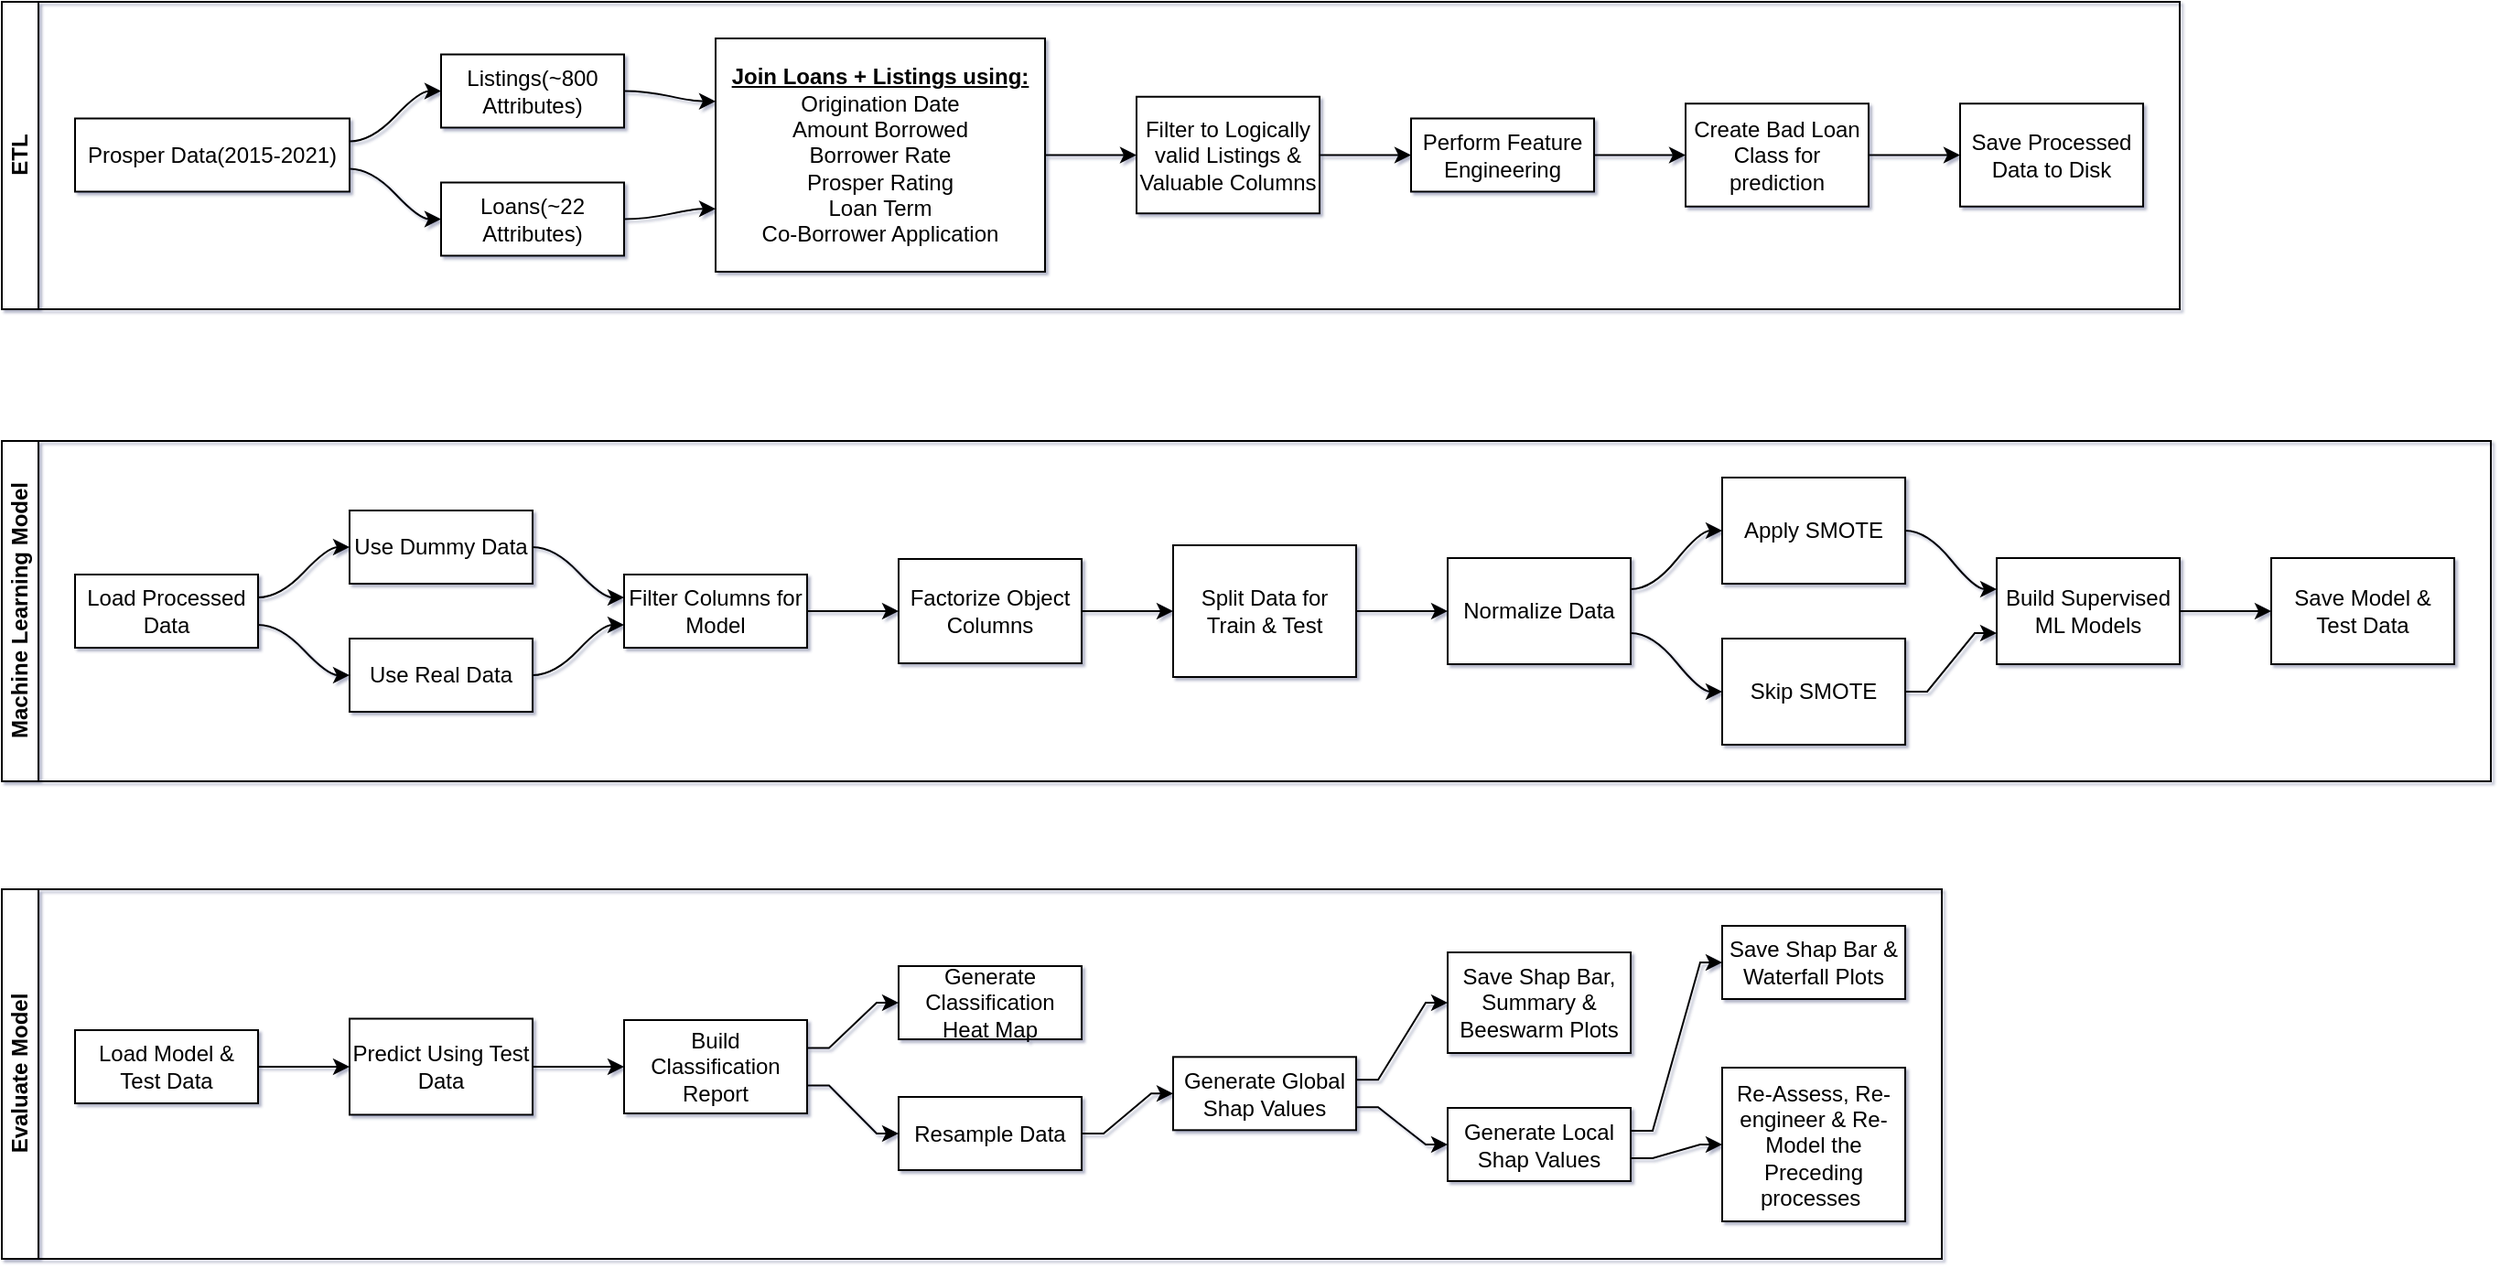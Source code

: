 <mxfile version="17.4.6" type="device"><diagram id="BE6PiqXSEyR3uieJ4xB5" name="Page-1"><mxGraphModel dx="3034" dy="1114" grid="0" gridSize="10" guides="1" tooltips="1" connect="1" arrows="1" fold="1" page="1" pageScale="1" pageWidth="850" pageHeight="1100" background="none" math="0" shadow="1"><root><mxCell id="0"/><mxCell id="1" parent="0"/><mxCell id="EsGj9fNPEKVh0z6Birj9-7" value="ETL" style="swimlane;html=1;startSize=20;horizontal=0;childLayout=flowLayout;flowOrientation=west;resizable=0;interRankCellSpacing=50;containerType=tree;" vertex="1" parent="1"><mxGeometry x="-850" width="1190" height="168" as="geometry"/></mxCell><mxCell id="EsGj9fNPEKVh0z6Birj9-8" value="Prosper Data(2015-2021)" style="whiteSpace=wrap;html=1;" vertex="1" parent="EsGj9fNPEKVh0z6Birj9-7"><mxGeometry x="40" y="63.75" width="150" height="40" as="geometry"/></mxCell><mxCell id="EsGj9fNPEKVh0z6Birj9-9" value="Listings(~800 Attributes)" style="whiteSpace=wrap;html=1;" vertex="1" parent="EsGj9fNPEKVh0z6Birj9-7"><mxGeometry x="240" y="28.75" width="100" height="40" as="geometry"/></mxCell><mxCell id="EsGj9fNPEKVh0z6Birj9-10" value="" style="html=1;curved=1;rounded=0;noEdgeStyle=1;orthogonal=1;" edge="1" parent="EsGj9fNPEKVh0z6Birj9-7" source="EsGj9fNPEKVh0z6Birj9-8" target="EsGj9fNPEKVh0z6Birj9-9"><mxGeometry relative="1" as="geometry"><Array as="points"><mxPoint x="202" y="76.25"/><mxPoint x="228" y="48.75"/></Array></mxGeometry></mxCell><mxCell id="EsGj9fNPEKVh0z6Birj9-11" value="Loans(~22 Attributes)" style="whiteSpace=wrap;html=1;" vertex="1" parent="EsGj9fNPEKVh0z6Birj9-7"><mxGeometry x="240" y="98.75" width="100" height="40" as="geometry"/></mxCell><mxCell id="EsGj9fNPEKVh0z6Birj9-12" value="" style="html=1;curved=1;rounded=0;noEdgeStyle=1;orthogonal=1;" edge="1" parent="EsGj9fNPEKVh0z6Birj9-7" source="EsGj9fNPEKVh0z6Birj9-8" target="EsGj9fNPEKVh0z6Birj9-11"><mxGeometry relative="1" as="geometry"><Array as="points"><mxPoint x="202" y="91.25"/><mxPoint x="228" y="118.75"/></Array></mxGeometry></mxCell><mxCell id="EsGj9fNPEKVh0z6Birj9-13" value="&lt;b&gt;&lt;u&gt;Join Loans + Listings using:&lt;/u&gt;&lt;/b&gt;&lt;br&gt;&lt;div&gt;&lt;span&gt;Origination Date&lt;/span&gt;&lt;/div&gt;&lt;div&gt;&lt;span&gt;Amount Borrowed&lt;/span&gt;&lt;/div&gt;&lt;div&gt;&lt;span&gt;Borrower Rate&lt;/span&gt;&lt;/div&gt;&lt;div&gt;&lt;span&gt;Prosper Rating&lt;/span&gt;&lt;/div&gt;&lt;div&gt;&lt;span&gt;Loan Term&lt;/span&gt;&lt;/div&gt;&lt;div&gt;&lt;span&gt;Co-Borrower Application&lt;/span&gt;&lt;/div&gt;" style="whiteSpace=wrap;html=1;align=center;" vertex="1" parent="EsGj9fNPEKVh0z6Birj9-7"><mxGeometry x="390" y="20" width="180" height="127.5" as="geometry"/></mxCell><mxCell id="EsGj9fNPEKVh0z6Birj9-14" value="" style="html=1;curved=1;rounded=0;noEdgeStyle=1;orthogonal=1;" edge="1" parent="EsGj9fNPEKVh0z6Birj9-7" source="EsGj9fNPEKVh0z6Birj9-9" target="EsGj9fNPEKVh0z6Birj9-13"><mxGeometry relative="1" as="geometry"><Array as="points"><mxPoint x="352" y="48.75"/><mxPoint x="378" y="54.375"/></Array></mxGeometry></mxCell><mxCell id="EsGj9fNPEKVh0z6Birj9-15" value="" style="html=1;curved=1;rounded=0;noEdgeStyle=1;orthogonal=1;" edge="1" parent="EsGj9fNPEKVh0z6Birj9-7" source="EsGj9fNPEKVh0z6Birj9-11" target="EsGj9fNPEKVh0z6Birj9-13"><mxGeometry relative="1" as="geometry"><Array as="points"><mxPoint x="352" y="118.75"/><mxPoint x="378" y="113.125"/></Array></mxGeometry></mxCell><mxCell id="EsGj9fNPEKVh0z6Birj9-16" value="" style="html=1;curved=1;rounded=0;noEdgeStyle=1;orthogonal=1;" edge="1" target="EsGj9fNPEKVh0z6Birj9-17" source="EsGj9fNPEKVh0z6Birj9-13" parent="EsGj9fNPEKVh0z6Birj9-7"><mxGeometry relative="1" as="geometry"><mxPoint x="1325" y="1169.25" as="sourcePoint"/><Array as="points"><mxPoint x="582" y="83.75"/><mxPoint x="608" y="83.75"/></Array></mxGeometry></mxCell><mxCell id="EsGj9fNPEKVh0z6Birj9-17" value="Filter to Logically valid Listings &amp;amp; Valuable Columns" style="whiteSpace=wrap;html=1;" vertex="1" parent="EsGj9fNPEKVh0z6Birj9-7"><mxGeometry x="620" y="51.875" width="100" height="63.75" as="geometry"/></mxCell><mxCell id="EsGj9fNPEKVh0z6Birj9-20" value="" style="html=1;curved=1;rounded=0;noEdgeStyle=1;orthogonal=1;" edge="1" target="EsGj9fNPEKVh0z6Birj9-21" source="EsGj9fNPEKVh0z6Birj9-17" parent="EsGj9fNPEKVh0z6Birj9-7"><mxGeometry relative="1" as="geometry"><mxPoint x="1545" y="1164.25" as="sourcePoint"/><Array as="points"><mxPoint x="732" y="83.75"/><mxPoint x="758" y="83.75"/></Array></mxGeometry></mxCell><mxCell id="EsGj9fNPEKVh0z6Birj9-21" value="Perform Feature Engineering" style="whiteSpace=wrap;html=1;" vertex="1" parent="EsGj9fNPEKVh0z6Birj9-7"><mxGeometry x="770" y="63.75" width="100" height="40" as="geometry"/></mxCell><mxCell id="EsGj9fNPEKVh0z6Birj9-39" value="" style="html=1;curved=1;rounded=0;noEdgeStyle=1;orthogonal=1;" edge="1" target="EsGj9fNPEKVh0z6Birj9-40" source="EsGj9fNPEKVh0z6Birj9-21" parent="EsGj9fNPEKVh0z6Birj9-7"><mxGeometry relative="1" as="geometry"><mxPoint x="1155" y="953.75" as="sourcePoint"/><Array as="points"><mxPoint x="882" y="83.75"/><mxPoint x="908" y="83.75"/></Array></mxGeometry></mxCell><mxCell id="EsGj9fNPEKVh0z6Birj9-40" value="Create Bad Loan Class for prediction" style="whiteSpace=wrap;html=1;" vertex="1" parent="EsGj9fNPEKVh0z6Birj9-7"><mxGeometry x="920" y="55.625" width="100" height="56.25" as="geometry"/></mxCell><mxCell id="EsGj9fNPEKVh0z6Birj9-43" value="" style="html=1;curved=1;rounded=0;noEdgeStyle=1;orthogonal=1;" edge="1" target="EsGj9fNPEKVh0z6Birj9-44" source="EsGj9fNPEKVh0z6Birj9-40" parent="EsGj9fNPEKVh0z6Birj9-7"><mxGeometry relative="1" as="geometry"><mxPoint x="1225" y="913.75" as="sourcePoint"/><Array as="points"><mxPoint x="1032" y="83.75"/><mxPoint x="1058" y="83.75"/></Array></mxGeometry></mxCell><mxCell id="EsGj9fNPEKVh0z6Birj9-44" value="Save Processed Data to Disk" style="whiteSpace=wrap;html=1;" vertex="1" parent="EsGj9fNPEKVh0z6Birj9-7"><mxGeometry x="1070" y="55.625" width="100" height="56.25" as="geometry"/></mxCell><mxCell id="EsGj9fNPEKVh0z6Birj9-22" value="Machine Learning Model" style="swimlane;html=1;startSize=20;horizontal=0;childLayout=flowLayout;flowOrientation=west;resizable=0;interRankCellSpacing=50;containerType=tree;" vertex="1" parent="1"><mxGeometry x="-850" y="240" width="1360" height="186" as="geometry"/></mxCell><mxCell id="EsGj9fNPEKVh0z6Birj9-23" value="Load Processed Data" style="whiteSpace=wrap;html=1;" vertex="1" parent="EsGj9fNPEKVh0z6Birj9-22"><mxGeometry x="40" y="73" width="100" height="40" as="geometry"/></mxCell><mxCell id="EsGj9fNPEKVh0z6Birj9-24" value="Use Dummy Data" style="whiteSpace=wrap;html=1;" vertex="1" parent="EsGj9fNPEKVh0z6Birj9-22"><mxGeometry x="190" y="38" width="100" height="40" as="geometry"/></mxCell><mxCell id="EsGj9fNPEKVh0z6Birj9-25" value="" style="html=1;curved=1;rounded=0;noEdgeStyle=1;orthogonal=1;" edge="1" parent="EsGj9fNPEKVh0z6Birj9-22" source="EsGj9fNPEKVh0z6Birj9-23" target="EsGj9fNPEKVh0z6Birj9-24"><mxGeometry relative="1" as="geometry"><Array as="points"><mxPoint x="152" y="85.5"/><mxPoint x="178" y="58"/></Array></mxGeometry></mxCell><mxCell id="EsGj9fNPEKVh0z6Birj9-26" value="Use Real Data" style="whiteSpace=wrap;html=1;" vertex="1" parent="EsGj9fNPEKVh0z6Birj9-22"><mxGeometry x="190" y="108" width="100" height="40" as="geometry"/></mxCell><mxCell id="EsGj9fNPEKVh0z6Birj9-27" value="" style="html=1;curved=1;rounded=0;noEdgeStyle=1;orthogonal=1;" edge="1" parent="EsGj9fNPEKVh0z6Birj9-22" source="EsGj9fNPEKVh0z6Birj9-23" target="EsGj9fNPEKVh0z6Birj9-26"><mxGeometry relative="1" as="geometry"><Array as="points"><mxPoint x="152" y="100.5"/><mxPoint x="178" y="128"/></Array></mxGeometry></mxCell><mxCell id="EsGj9fNPEKVh0z6Birj9-28" value="Filter Columns for Model" style="whiteSpace=wrap;html=1;" vertex="1" parent="EsGj9fNPEKVh0z6Birj9-22"><mxGeometry x="340" y="73" width="100" height="40" as="geometry"/></mxCell><mxCell id="EsGj9fNPEKVh0z6Birj9-29" value="" style="html=1;curved=1;rounded=0;noEdgeStyle=1;orthogonal=1;" edge="1" parent="EsGj9fNPEKVh0z6Birj9-22" source="EsGj9fNPEKVh0z6Birj9-24" target="EsGj9fNPEKVh0z6Birj9-28"><mxGeometry relative="1" as="geometry"><Array as="points"><mxPoint x="302" y="58"/><mxPoint x="328" y="85.5"/></Array></mxGeometry></mxCell><mxCell id="EsGj9fNPEKVh0z6Birj9-30" value="" style="html=1;curved=1;rounded=0;noEdgeStyle=1;orthogonal=1;" edge="1" parent="EsGj9fNPEKVh0z6Birj9-22" source="EsGj9fNPEKVh0z6Birj9-26" target="EsGj9fNPEKVh0z6Birj9-28"><mxGeometry relative="1" as="geometry"><Array as="points"><mxPoint x="302" y="128"/><mxPoint x="328" y="100.5"/></Array></mxGeometry></mxCell><mxCell id="EsGj9fNPEKVh0z6Birj9-45" value="" style="html=1;curved=1;rounded=0;noEdgeStyle=1;orthogonal=1;" edge="1" target="EsGj9fNPEKVh0z6Birj9-46" source="EsGj9fNPEKVh0z6Birj9-28" parent="EsGj9fNPEKVh0z6Birj9-22"><mxGeometry relative="1" as="geometry"><mxPoint x="1445" y="1510" as="sourcePoint"/><Array as="points"><mxPoint x="452" y="93"/><mxPoint x="478" y="93"/></Array></mxGeometry></mxCell><mxCell id="EsGj9fNPEKVh0z6Birj9-46" value="Factorize Object Columns" style="whiteSpace=wrap;html=1;" vertex="1" parent="EsGj9fNPEKVh0z6Birj9-22"><mxGeometry x="490" y="64.5" width="100" height="57" as="geometry"/></mxCell><mxCell id="EsGj9fNPEKVh0z6Birj9-49" value="" style="html=1;curved=1;rounded=0;noEdgeStyle=1;orthogonal=1;" edge="1" target="EsGj9fNPEKVh0z6Birj9-50" source="EsGj9fNPEKVh0z6Birj9-46" parent="EsGj9fNPEKVh0z6Birj9-22"><mxGeometry relative="1" as="geometry"><mxPoint x="1625" y="1485" as="sourcePoint"/><Array as="points"><mxPoint x="602" y="93"/><mxPoint x="628" y="93"/></Array></mxGeometry></mxCell><mxCell id="EsGj9fNPEKVh0z6Birj9-50" value="Split Data for Train &amp;amp; Test" style="whiteSpace=wrap;html=1;" vertex="1" parent="EsGj9fNPEKVh0z6Birj9-22"><mxGeometry x="640" y="57" width="100" height="72" as="geometry"/></mxCell><mxCell id="EsGj9fNPEKVh0z6Birj9-56" value="" style="html=1;curved=1;rounded=0;noEdgeStyle=1;orthogonal=1;" edge="1" target="EsGj9fNPEKVh0z6Birj9-57" source="EsGj9fNPEKVh0z6Birj9-50" parent="EsGj9fNPEKVh0z6Birj9-22"><mxGeometry relative="1" as="geometry"><mxPoint x="1345" y="1345" as="sourcePoint"/><Array as="points"><mxPoint x="752" y="93"/><mxPoint x="778" y="93"/></Array></mxGeometry></mxCell><mxCell id="EsGj9fNPEKVh0z6Birj9-57" value="Normalize Data" style="whiteSpace=wrap;html=1;" vertex="1" parent="EsGj9fNPEKVh0z6Birj9-22"><mxGeometry x="790" y="64" width="100" height="58" as="geometry"/></mxCell><mxCell id="EsGj9fNPEKVh0z6Birj9-60" value="" style="html=1;curved=1;rounded=0;noEdgeStyle=1;orthogonal=1;" edge="1" target="EsGj9fNPEKVh0z6Birj9-61" source="EsGj9fNPEKVh0z6Birj9-57" parent="EsGj9fNPEKVh0z6Birj9-22"><mxGeometry relative="1" as="geometry"><mxPoint x="1335" y="1265" as="sourcePoint"/><Array as="points"><mxPoint x="902" y="81"/><mxPoint x="928" y="49"/></Array></mxGeometry></mxCell><mxCell id="EsGj9fNPEKVh0z6Birj9-61" value="Apply SMOTE" style="whiteSpace=wrap;html=1;" vertex="1" parent="EsGj9fNPEKVh0z6Birj9-22"><mxGeometry x="940" y="20" width="100" height="58" as="geometry"/></mxCell><mxCell id="EsGj9fNPEKVh0z6Birj9-62" value="" style="html=1;curved=1;rounded=0;noEdgeStyle=1;orthogonal=1;" edge="1" target="EsGj9fNPEKVh0z6Birj9-63" source="EsGj9fNPEKVh0z6Birj9-57" parent="EsGj9fNPEKVh0z6Birj9-22"><mxGeometry relative="1" as="geometry"><mxPoint x="1445" y="1245" as="sourcePoint"/><Array as="points"><mxPoint x="902" y="105"/><mxPoint x="928" y="137"/></Array></mxGeometry></mxCell><mxCell id="EsGj9fNPEKVh0z6Birj9-63" value="Skip SMOTE" style="whiteSpace=wrap;html=1;" vertex="1" parent="EsGj9fNPEKVh0z6Birj9-22"><mxGeometry x="940" y="108" width="100" height="58" as="geometry"/></mxCell><mxCell id="EsGj9fNPEKVh0z6Birj9-64" value="" style="html=1;curved=1;rounded=0;noEdgeStyle=1;orthogonal=1;" edge="1" target="EsGj9fNPEKVh0z6Birj9-65" source="EsGj9fNPEKVh0z6Birj9-61" parent="EsGj9fNPEKVh0z6Birj9-22"><mxGeometry relative="1" as="geometry"><mxPoint x="1405" y="1231" as="sourcePoint"/><Array as="points"><mxPoint x="1052" y="49"/><mxPoint x="1078" y="81"/></Array></mxGeometry></mxCell><mxCell id="EsGj9fNPEKVh0z6Birj9-65" value="Build Supervised ML Models" style="whiteSpace=wrap;html=1;" vertex="1" parent="EsGj9fNPEKVh0z6Birj9-22"><mxGeometry x="1090" y="64" width="100" height="58" as="geometry"/></mxCell><mxCell id="EsGj9fNPEKVh0z6Birj9-66" style="edgeStyle=orthogonalEdgeStyle;rounded=0;orthogonalLoop=1;jettySize=auto;html=1;noEdgeStyle=1;orthogonal=1;" edge="1" parent="EsGj9fNPEKVh0z6Birj9-22" source="EsGj9fNPEKVh0z6Birj9-63" target="EsGj9fNPEKVh0z6Birj9-65"><mxGeometry relative="1" as="geometry"><mxPoint x="1377" y="222.333" as="targetPoint"/><Array as="points"><mxPoint x="1052" y="137"/><mxPoint x="1078" y="105"/></Array></mxGeometry></mxCell><mxCell id="EsGj9fNPEKVh0z6Birj9-67" value="" style="html=1;curved=1;rounded=0;noEdgeStyle=1;orthogonal=1;" edge="1" target="EsGj9fNPEKVh0z6Birj9-68" source="EsGj9fNPEKVh0z6Birj9-65" parent="EsGj9fNPEKVh0z6Birj9-22"><mxGeometry relative="1" as="geometry"><mxPoint x="1435" y="1139" as="sourcePoint"/><Array as="points"><mxPoint x="1202" y="93"/><mxPoint x="1228" y="93"/></Array></mxGeometry></mxCell><mxCell id="EsGj9fNPEKVh0z6Birj9-68" value="Save Model &amp;amp; Test Data" style="whiteSpace=wrap;html=1;" vertex="1" parent="EsGj9fNPEKVh0z6Birj9-22"><mxGeometry x="1240" y="64" width="100" height="58" as="geometry"/></mxCell><mxCell id="EsGj9fNPEKVh0z6Birj9-69" value="Evaluate Model" style="swimlane;html=1;startSize=20;horizontal=0;childLayout=flowLayout;flowOrientation=west;resizable=0;interRankCellSpacing=50;containerType=tree;" vertex="1" parent="1"><mxGeometry x="-850" y="485" width="1060" height="202" as="geometry"/></mxCell><mxCell id="EsGj9fNPEKVh0z6Birj9-70" value="Load Model &amp;amp; Test Data" style="whiteSpace=wrap;html=1;" vertex="1" parent="EsGj9fNPEKVh0z6Birj9-69"><mxGeometry x="40" y="77" width="100" height="40" as="geometry"/></mxCell><mxCell id="EsGj9fNPEKVh0z6Birj9-93" value="" style="edgeStyle=orthogonalEdgeStyle;rounded=0;orthogonalLoop=1;jettySize=auto;html=1;noEdgeStyle=1;orthogonal=1;" edge="1" source="EsGj9fNPEKVh0z6Birj9-70" target="EsGj9fNPEKVh0z6Birj9-94" parent="EsGj9fNPEKVh0z6Birj9-69"><mxGeometry relative="1" as="geometry"><Array as="points"><mxPoint x="152" y="97"/><mxPoint x="178" y="97"/></Array></mxGeometry></mxCell><mxCell id="EsGj9fNPEKVh0z6Birj9-94" value="Predict Using Test Data" style="whiteSpace=wrap;html=1;" vertex="1" parent="EsGj9fNPEKVh0z6Birj9-69"><mxGeometry x="190" y="70.75" width="100" height="52.5" as="geometry"/></mxCell><mxCell id="EsGj9fNPEKVh0z6Birj9-97" value="" style="edgeStyle=orthogonalEdgeStyle;rounded=0;orthogonalLoop=1;jettySize=auto;html=1;noEdgeStyle=1;orthogonal=1;" edge="1" target="EsGj9fNPEKVh0z6Birj9-98" source="EsGj9fNPEKVh0z6Birj9-94" parent="EsGj9fNPEKVh0z6Birj9-69"><mxGeometry relative="1" as="geometry"><mxPoint x="1175" y="1681.5" as="sourcePoint"/><Array as="points"><mxPoint x="302" y="97"/><mxPoint x="328" y="97"/></Array></mxGeometry></mxCell><mxCell id="EsGj9fNPEKVh0z6Birj9-98" value="Build Classification Report" style="whiteSpace=wrap;html=1;" vertex="1" parent="EsGj9fNPEKVh0z6Birj9-69"><mxGeometry x="340" y="71.5" width="100" height="51" as="geometry"/></mxCell><mxCell id="EsGj9fNPEKVh0z6Birj9-99" value="" style="edgeStyle=orthogonalEdgeStyle;rounded=0;orthogonalLoop=1;jettySize=auto;html=1;noEdgeStyle=1;orthogonal=1;" edge="1" target="EsGj9fNPEKVh0z6Birj9-100" source="EsGj9fNPEKVh0z6Birj9-98" parent="EsGj9fNPEKVh0z6Birj9-69"><mxGeometry relative="1" as="geometry"><mxPoint x="1285" y="1661.5" as="sourcePoint"/><Array as="points"><mxPoint x="452" y="86.75"/><mxPoint x="478" y="62"/></Array></mxGeometry></mxCell><mxCell id="EsGj9fNPEKVh0z6Birj9-100" value="Generate Classification Heat Map" style="whiteSpace=wrap;html=1;" vertex="1" parent="EsGj9fNPEKVh0z6Birj9-69"><mxGeometry x="490" y="42" width="100" height="40" as="geometry"/></mxCell><mxCell id="EsGj9fNPEKVh0z6Birj9-107" value="" style="edgeStyle=orthogonalEdgeStyle;rounded=0;orthogonalLoop=1;jettySize=auto;html=1;noEdgeStyle=1;orthogonal=1;" edge="1" target="EsGj9fNPEKVh0z6Birj9-108" source="EsGj9fNPEKVh0z6Birj9-98" parent="EsGj9fNPEKVh0z6Birj9-69"><mxGeometry relative="1" as="geometry"><mxPoint x="1155" y="1561" as="sourcePoint"/><Array as="points"><mxPoint x="452" y="107.25"/><mxPoint x="478" y="133.5"/></Array></mxGeometry></mxCell><mxCell id="EsGj9fNPEKVh0z6Birj9-108" value="Resample Data" style="whiteSpace=wrap;html=1;" vertex="1" parent="EsGj9fNPEKVh0z6Birj9-69"><mxGeometry x="490" y="113.5" width="100" height="40" as="geometry"/></mxCell><mxCell id="EsGj9fNPEKVh0z6Birj9-109" value="" style="edgeStyle=orthogonalEdgeStyle;rounded=0;orthogonalLoop=1;jettySize=auto;html=1;noEdgeStyle=1;orthogonal=1;" edge="1" target="EsGj9fNPEKVh0z6Birj9-110" source="EsGj9fNPEKVh0z6Birj9-108" parent="EsGj9fNPEKVh0z6Birj9-69"><mxGeometry relative="1" as="geometry"><mxPoint x="1035" y="1514.25" as="sourcePoint"/><Array as="points"><mxPoint x="602" y="133.5"/><mxPoint x="628" y="111.667"/></Array></mxGeometry></mxCell><mxCell id="EsGj9fNPEKVh0z6Birj9-110" value="Generate Global Shap Values" style="whiteSpace=wrap;html=1;" vertex="1" parent="EsGj9fNPEKVh0z6Birj9-69"><mxGeometry x="640" y="91.667" width="100" height="40" as="geometry"/></mxCell><mxCell id="EsGj9fNPEKVh0z6Birj9-111" value="" style="edgeStyle=orthogonalEdgeStyle;rounded=0;orthogonalLoop=1;jettySize=auto;html=1;noEdgeStyle=1;orthogonal=1;" edge="1" target="EsGj9fNPEKVh0z6Birj9-112" source="EsGj9fNPEKVh0z6Birj9-110" parent="EsGj9fNPEKVh0z6Birj9-69"><mxGeometry relative="1" as="geometry"><mxPoint x="1145" y="1522" as="sourcePoint"/><Array as="points"><mxPoint x="752" y="104.167"/><mxPoint x="778" y="62"/></Array></mxGeometry></mxCell><mxCell id="EsGj9fNPEKVh0z6Birj9-112" value="Save Shap Bar, Summary &amp;amp; Beeswarm Plots" style="whiteSpace=wrap;html=1;" vertex="1" parent="EsGj9fNPEKVh0z6Birj9-69"><mxGeometry x="790" y="34.5" width="100" height="55" as="geometry"/></mxCell><mxCell id="EsGj9fNPEKVh0z6Birj9-115" value="" style="edgeStyle=orthogonalEdgeStyle;rounded=0;orthogonalLoop=1;jettySize=auto;html=1;noEdgeStyle=1;orthogonal=1;" edge="1" target="EsGj9fNPEKVh0z6Birj9-116" source="EsGj9fNPEKVh0z6Birj9-110" parent="EsGj9fNPEKVh0z6Birj9-69"><mxGeometry relative="1" as="geometry"><mxPoint x="1255" y="1502.359" as="sourcePoint"/><Array as="points"><mxPoint x="752" y="119.167"/><mxPoint x="778" y="139.5"/></Array></mxGeometry></mxCell><mxCell id="EsGj9fNPEKVh0z6Birj9-116" value="Generate Local Shap Values" style="whiteSpace=wrap;html=1;" vertex="1" parent="EsGj9fNPEKVh0z6Birj9-69"><mxGeometry x="790" y="119.5" width="100" height="40" as="geometry"/></mxCell><mxCell id="EsGj9fNPEKVh0z6Birj9-117" value="" style="edgeStyle=orthogonalEdgeStyle;rounded=0;orthogonalLoop=1;jettySize=auto;html=1;noEdgeStyle=1;orthogonal=1;" edge="1" target="EsGj9fNPEKVh0z6Birj9-118" source="EsGj9fNPEKVh0z6Birj9-116" parent="EsGj9fNPEKVh0z6Birj9-69"><mxGeometry relative="1" as="geometry"><mxPoint x="1175" y="1460.167" as="sourcePoint"/><Array as="points"><mxPoint x="902" y="132"/><mxPoint x="928" y="40"/></Array></mxGeometry></mxCell><mxCell id="EsGj9fNPEKVh0z6Birj9-118" value="Save Shap Bar &amp;amp; Waterfall Plots" style="whiteSpace=wrap;html=1;" vertex="1" parent="EsGj9fNPEKVh0z6Birj9-69"><mxGeometry x="940" y="20" width="100" height="40" as="geometry"/></mxCell><mxCell id="EsGj9fNPEKVh0z6Birj9-119" value="" style="edgeStyle=orthogonalEdgeStyle;rounded=0;orthogonalLoop=1;jettySize=auto;html=1;noEdgeStyle=1;orthogonal=1;" edge="1" target="EsGj9fNPEKVh0z6Birj9-120" source="EsGj9fNPEKVh0z6Birj9-116" parent="EsGj9fNPEKVh0z6Birj9-69"><mxGeometry relative="1" as="geometry"><mxPoint x="1285" y="1460" as="sourcePoint"/><Array as="points"><mxPoint x="902" y="147"/><mxPoint x="928" y="139.5"/></Array></mxGeometry></mxCell><mxCell id="EsGj9fNPEKVh0z6Birj9-120" value="Re-Assess, Re-engineer &amp;amp; Re-Model the Preceding processes&amp;nbsp;" style="whiteSpace=wrap;html=1;" vertex="1" parent="EsGj9fNPEKVh0z6Birj9-69"><mxGeometry x="940" y="97.5" width="100" height="84" as="geometry"/></mxCell></root></mxGraphModel></diagram></mxfile>